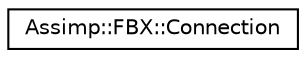 digraph "Graphical Class Hierarchy"
{
  edge [fontname="Helvetica",fontsize="10",labelfontname="Helvetica",labelfontsize="10"];
  node [fontname="Helvetica",fontsize="10",shape=record];
  rankdir="LR";
  Node1 [label="Assimp::FBX::Connection",height=0.2,width=0.4,color="black", fillcolor="white", style="filled",URL="$class_assimp_1_1_f_b_x_1_1_connection.html"];
}
